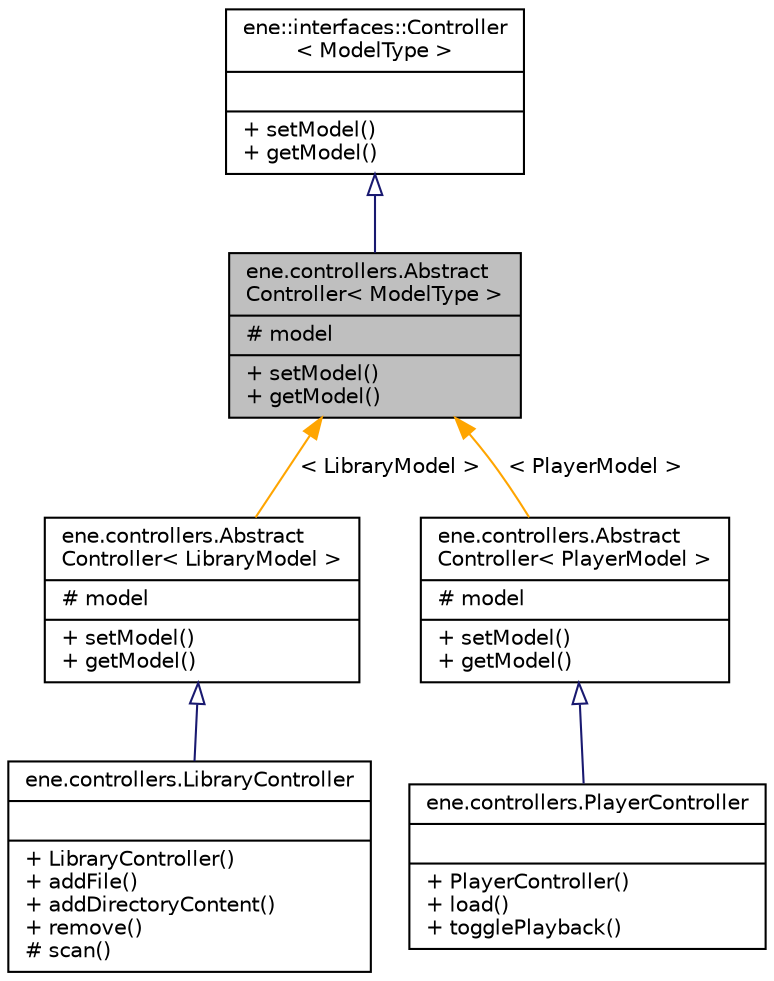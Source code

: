 digraph "ene.controllers.AbstractController&lt; ModelType &gt;"
{
  bgcolor="transparent";
  edge [fontname="Helvetica",fontsize="10",labelfontname="Helvetica",labelfontsize="10"];
  node [fontname="Helvetica",fontsize="10",shape=record];
  Node0 [label="{ene.controllers.Abstract\lController\< ModelType \>\n|# model\l|+ setModel()\l+ getModel()\l}",height=0.2,width=0.4,color="black", fillcolor="grey75", style="filled", fontcolor="black"];
  Node1 -> Node0 [dir="back",color="midnightblue",fontsize="10",style="solid",arrowtail="onormal",fontname="Helvetica"];
  Node1 [label="{ene::interfaces::Controller\l\< ModelType \>\n||+ setModel()\l+ getModel()\l}",height=0.2,width=0.4,color="black",URL="$interfaceene_1_1interfaces_1_1Controller.html"];
  Node0 -> Node2 [dir="back",color="orange",fontsize="10",style="solid",label=" \< LibraryModel \>" ,fontname="Helvetica"];
  Node2 [label="{ene.controllers.Abstract\lController\< LibraryModel \>\n|# model\l|+ setModel()\l+ getModel()\l}",height=0.2,width=0.4,color="black",URL="$classene_1_1controllers_1_1AbstractController.html"];
  Node2 -> Node3 [dir="back",color="midnightblue",fontsize="10",style="solid",arrowtail="onormal",fontname="Helvetica"];
  Node3 [label="{ene.controllers.LibraryController\n||+ LibraryController()\l+ addFile()\l+ addDirectoryContent()\l+ remove()\l# scan()\l}",height=0.2,width=0.4,color="black",URL="$classene_1_1controllers_1_1LibraryController.html"];
  Node0 -> Node4 [dir="back",color="orange",fontsize="10",style="solid",label=" \< PlayerModel \>" ,fontname="Helvetica"];
  Node4 [label="{ene.controllers.Abstract\lController\< PlayerModel \>\n|# model\l|+ setModel()\l+ getModel()\l}",height=0.2,width=0.4,color="black",URL="$classene_1_1controllers_1_1AbstractController.html"];
  Node4 -> Node5 [dir="back",color="midnightblue",fontsize="10",style="solid",arrowtail="onormal",fontname="Helvetica"];
  Node5 [label="{ene.controllers.PlayerController\n||+ PlayerController()\l+ load()\l+ togglePlayback()\l}",height=0.2,width=0.4,color="black",URL="$classene_1_1controllers_1_1PlayerController.html"];
}
